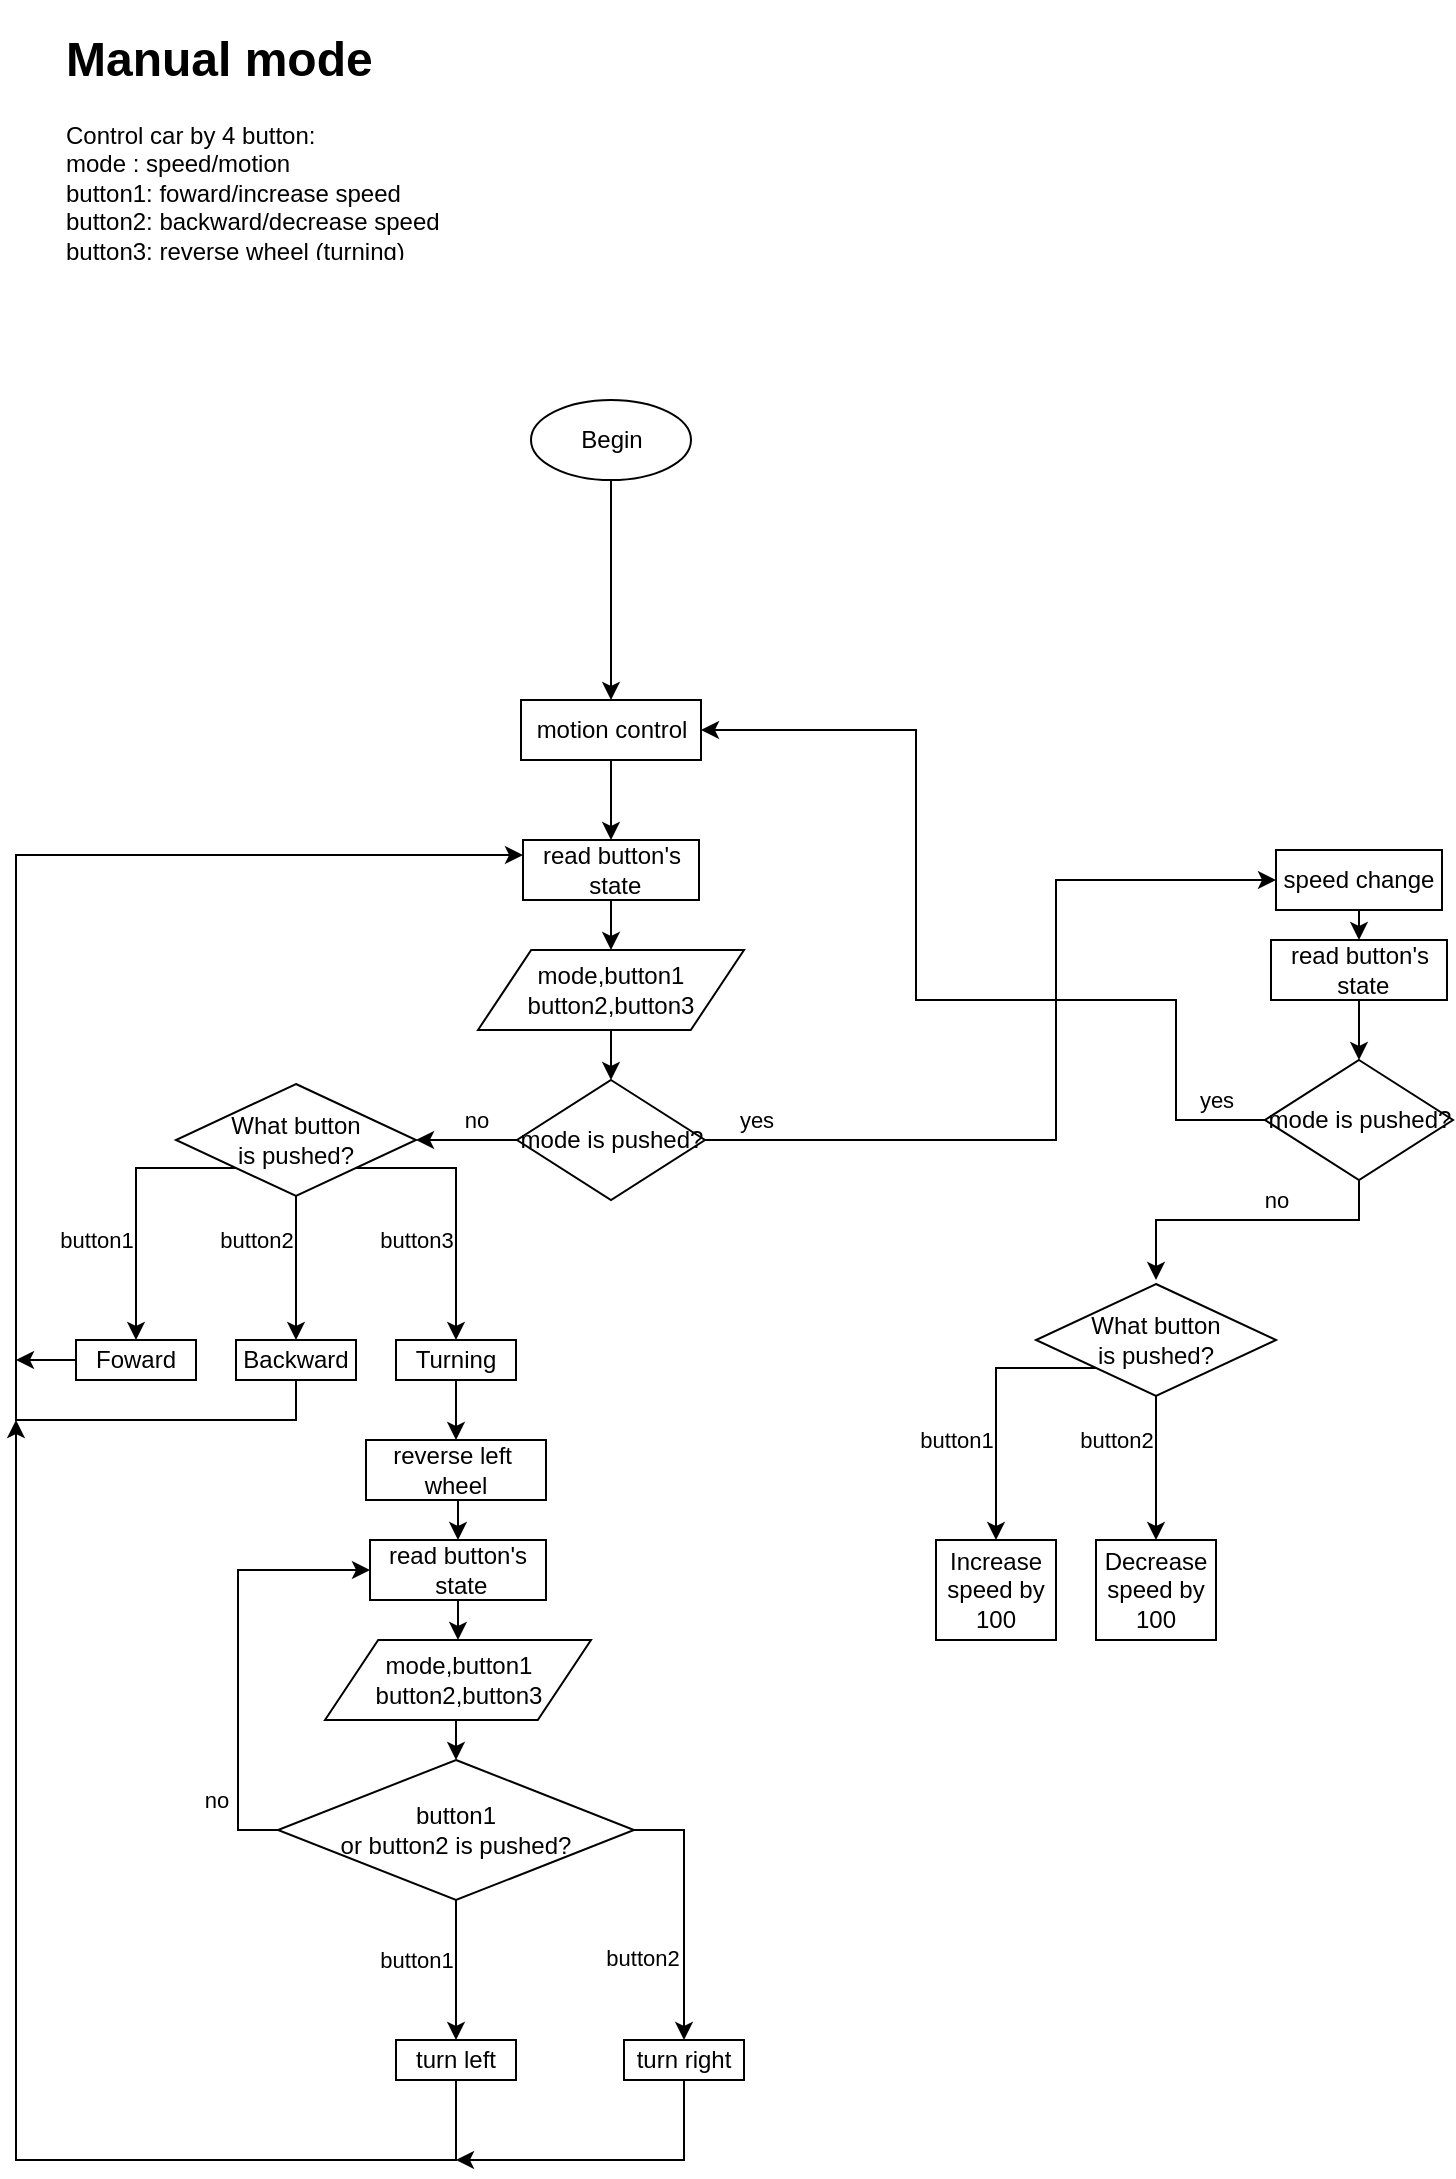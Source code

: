 <mxfile version="10.6.7" type="device"><diagram id="91WGFgZ4XwGnyD6kBq6L" name="Page-1"><mxGraphModel dx="1667" dy="440" grid="1" gridSize="10" guides="1" tooltips="1" connect="1" arrows="1" fold="1" page="1" pageScale="1" pageWidth="827" pageHeight="1169" math="0" shadow="0"><root><mxCell id="0"/><mxCell id="1" parent="0"/><mxCell id="ZSnbqZPVruUFmejql4bH-3" value="Begin" style="ellipse;whiteSpace=wrap;html=1;" vertex="1" parent="1"><mxGeometry x="257.5" y="220" width="80" height="40" as="geometry"/></mxCell><mxCell id="ZSnbqZPVruUFmejql4bH-4" value="&lt;h1&gt;Manual mode&lt;/h1&gt;&lt;div&gt;Control car by 4 button:&lt;/div&gt;&lt;div&gt;mode : speed/motion&lt;/div&gt;&lt;div&gt;button1: foward/increase speed&lt;/div&gt;&lt;div&gt;button2: backward/decrease speed&lt;/div&gt;&lt;div&gt;button3: reverse wheel (turning)&lt;/div&gt;" style="text;html=1;strokeColor=none;fillColor=none;spacing=5;spacingTop=-20;whiteSpace=wrap;overflow=hidden;rounded=0;" vertex="1" parent="1"><mxGeometry x="20" y="30" width="260" height="120" as="geometry"/></mxCell><mxCell id="ZSnbqZPVruUFmejql4bH-31" style="edgeStyle=orthogonalEdgeStyle;rounded=0;orthogonalLoop=1;jettySize=auto;html=1;exitX=0.5;exitY=1;exitDx=0;exitDy=0;entryX=0.5;entryY=0;entryDx=0;entryDy=0;" edge="1" parent="1" source="ZSnbqZPVruUFmejql4bH-14" target="ZSnbqZPVruUFmejql4bH-26"><mxGeometry relative="1" as="geometry"/></mxCell><mxCell id="ZSnbqZPVruUFmejql4bH-14" value="motion control" style="rounded=0;whiteSpace=wrap;html=1;" vertex="1" parent="1"><mxGeometry x="252.5" y="370" width="90" height="30" as="geometry"/></mxCell><mxCell id="ZSnbqZPVruUFmejql4bH-47" style="edgeStyle=orthogonalEdgeStyle;rounded=0;orthogonalLoop=1;jettySize=auto;html=1;exitX=0.5;exitY=1;exitDx=0;exitDy=0;entryX=0.5;entryY=0;entryDx=0;entryDy=0;" edge="1" parent="1" source="ZSnbqZPVruUFmejql4bH-15" target="ZSnbqZPVruUFmejql4bH-39"><mxGeometry relative="1" as="geometry"/></mxCell><mxCell id="ZSnbqZPVruUFmejql4bH-15" value="speed change" style="rounded=0;whiteSpace=wrap;html=1;" vertex="1" parent="1"><mxGeometry x="630" y="445" width="83" height="30" as="geometry"/></mxCell><mxCell id="ZSnbqZPVruUFmejql4bH-21" style="edgeStyle=orthogonalEdgeStyle;rounded=0;orthogonalLoop=1;jettySize=auto;html=1;exitX=0.5;exitY=1;exitDx=0;exitDy=0;entryX=0.5;entryY=0;entryDx=0;entryDy=0;" edge="1" parent="1" source="ZSnbqZPVruUFmejql4bH-3" target="ZSnbqZPVruUFmejql4bH-14"><mxGeometry relative="1" as="geometry"><mxPoint x="450" y="325" as="sourcePoint"/></mxGeometry></mxCell><mxCell id="ZSnbqZPVruUFmejql4bH-49" style="edgeStyle=orthogonalEdgeStyle;rounded=0;orthogonalLoop=1;jettySize=auto;html=1;exitX=0.5;exitY=1;exitDx=0;exitDy=0;entryX=0.5;entryY=0;entryDx=0;entryDy=0;" edge="1" parent="1" source="ZSnbqZPVruUFmejql4bH-26" target="ZSnbqZPVruUFmejql4bH-48"><mxGeometry relative="1" as="geometry"/></mxCell><mxCell id="ZSnbqZPVruUFmejql4bH-26" value="read button's&lt;br&gt;&amp;nbsp;state" style="rounded=0;whiteSpace=wrap;html=1;" vertex="1" parent="1"><mxGeometry x="253.5" y="440" width="88" height="30" as="geometry"/></mxCell><mxCell id="ZSnbqZPVruUFmejql4bH-37" value="yes" style="edgeStyle=orthogonalEdgeStyle;rounded=0;orthogonalLoop=1;jettySize=auto;html=1;exitX=1;exitY=0.5;exitDx=0;exitDy=0;entryX=0;entryY=0.5;entryDx=0;entryDy=0;" edge="1" parent="1" source="ZSnbqZPVruUFmejql4bH-34" target="ZSnbqZPVruUFmejql4bH-15"><mxGeometry x="-0.108" y="150" relative="1" as="geometry"><Array as="points"><mxPoint x="520" y="590"/><mxPoint x="520" y="460"/></Array><mxPoint as="offset"/></mxGeometry></mxCell><mxCell id="ZSnbqZPVruUFmejql4bH-54" value="no" style="edgeStyle=orthogonalEdgeStyle;rounded=0;orthogonalLoop=1;jettySize=auto;html=1;exitX=0;exitY=0.5;exitDx=0;exitDy=0;entryX=1;entryY=0.5;entryDx=0;entryDy=0;" edge="1" parent="1" source="ZSnbqZPVruUFmejql4bH-34" target="ZSnbqZPVruUFmejql4bH-53"><mxGeometry x="-0.176" y="-10" relative="1" as="geometry"><mxPoint as="offset"/></mxGeometry></mxCell><mxCell id="ZSnbqZPVruUFmejql4bH-34" value="mode is pushed?" style="rhombus;whiteSpace=wrap;html=1;" vertex="1" parent="1"><mxGeometry x="250.5" y="560" width="94" height="60" as="geometry"/></mxCell><mxCell id="ZSnbqZPVruUFmejql4bH-38" style="edgeStyle=orthogonalEdgeStyle;rounded=0;orthogonalLoop=1;jettySize=auto;html=1;exitX=0.5;exitY=1;exitDx=0;exitDy=0;entryX=0.5;entryY=0;entryDx=0;entryDy=0;" edge="1" parent="1" source="ZSnbqZPVruUFmejql4bH-39" target="ZSnbqZPVruUFmejql4bH-40"><mxGeometry relative="1" as="geometry"/></mxCell><mxCell id="ZSnbqZPVruUFmejql4bH-39" value="read button's&lt;br&gt;&amp;nbsp;state" style="rounded=0;whiteSpace=wrap;html=1;" vertex="1" parent="1"><mxGeometry x="627.5" y="490" width="88" height="30" as="geometry"/></mxCell><mxCell id="ZSnbqZPVruUFmejql4bH-42" value="yes" style="edgeStyle=orthogonalEdgeStyle;rounded=0;orthogonalLoop=1;jettySize=auto;html=1;entryX=1;entryY=0.5;entryDx=0;entryDy=0;exitX=0;exitY=0.5;exitDx=0;exitDy=0;" edge="1" parent="1" source="ZSnbqZPVruUFmejql4bH-40" target="ZSnbqZPVruUFmejql4bH-14"><mxGeometry x="-0.897" y="-10" relative="1" as="geometry"><mxPoint x="580" y="580" as="sourcePoint"/><mxPoint x="544.5" y="580" as="targetPoint"/><Array as="points"><mxPoint x="580" y="580"/><mxPoint x="580" y="520"/><mxPoint x="450" y="520"/><mxPoint x="450" y="385"/></Array><mxPoint as="offset"/></mxGeometry></mxCell><mxCell id="ZSnbqZPVruUFmejql4bH-112" value="no" style="edgeStyle=orthogonalEdgeStyle;rounded=0;orthogonalLoop=1;jettySize=auto;html=1;exitX=0.5;exitY=1;exitDx=0;exitDy=0;" edge="1" parent="1" source="ZSnbqZPVruUFmejql4bH-40"><mxGeometry x="-0.184" y="-10" relative="1" as="geometry"><mxPoint x="570" y="660" as="targetPoint"/><Array as="points"><mxPoint x="672" y="630"/><mxPoint x="570" y="630"/></Array><mxPoint as="offset"/></mxGeometry></mxCell><mxCell id="ZSnbqZPVruUFmejql4bH-40" value="mode is pushed?" style="rhombus;whiteSpace=wrap;html=1;" vertex="1" parent="1"><mxGeometry x="624.5" y="550" width="94" height="60" as="geometry"/></mxCell><mxCell id="ZSnbqZPVruUFmejql4bH-50" style="edgeStyle=orthogonalEdgeStyle;rounded=0;orthogonalLoop=1;jettySize=auto;html=1;exitX=0.5;exitY=1;exitDx=0;exitDy=0;entryX=0.5;entryY=0;entryDx=0;entryDy=0;" edge="1" parent="1" source="ZSnbqZPVruUFmejql4bH-48" target="ZSnbqZPVruUFmejql4bH-34"><mxGeometry relative="1" as="geometry"/></mxCell><mxCell id="ZSnbqZPVruUFmejql4bH-48" value="mode,button1&lt;br&gt;button2,button3&lt;br&gt;" style="shape=parallelogram;perimeter=parallelogramPerimeter;whiteSpace=wrap;html=1;" vertex="1" parent="1"><mxGeometry x="231" y="495" width="133" height="40" as="geometry"/></mxCell><mxCell id="ZSnbqZPVruUFmejql4bH-56" value="button1" style="edgeStyle=orthogonalEdgeStyle;rounded=0;orthogonalLoop=1;jettySize=auto;html=1;exitX=0;exitY=1;exitDx=0;exitDy=0;entryX=0.5;entryY=0;entryDx=0;entryDy=0;" edge="1" parent="1" source="ZSnbqZPVruUFmejql4bH-53" target="ZSnbqZPVruUFmejql4bH-60"><mxGeometry x="-0.265" y="41" relative="1" as="geometry"><mxPoint x="60" y="690" as="targetPoint"/><Array as="points"><mxPoint x="60" y="604"/></Array><mxPoint x="-61" y="36" as="offset"/></mxGeometry></mxCell><mxCell id="ZSnbqZPVruUFmejql4bH-57" value="button2" style="edgeStyle=orthogonalEdgeStyle;rounded=0;orthogonalLoop=1;jettySize=auto;html=1;exitX=0.5;exitY=1;exitDx=0;exitDy=0;" edge="1" parent="1" source="ZSnbqZPVruUFmejql4bH-53"><mxGeometry x="-0.389" y="-20" relative="1" as="geometry"><mxPoint x="140" y="690" as="targetPoint"/><mxPoint as="offset"/></mxGeometry></mxCell><mxCell id="ZSnbqZPVruUFmejql4bH-58" value="button3" style="edgeStyle=orthogonalEdgeStyle;rounded=0;orthogonalLoop=1;jettySize=auto;html=1;exitX=1;exitY=1;exitDx=0;exitDy=0;entryX=0.5;entryY=0;entryDx=0;entryDy=0;" edge="1" parent="1" source="ZSnbqZPVruUFmejql4bH-53" target="ZSnbqZPVruUFmejql4bH-70"><mxGeometry x="0.265" y="-20" relative="1" as="geometry"><mxPoint x="220" y="690" as="targetPoint"/><Array as="points"><mxPoint x="220" y="604"/></Array><mxPoint as="offset"/></mxGeometry></mxCell><mxCell id="ZSnbqZPVruUFmejql4bH-53" value="What button&lt;br&gt;is pushed?" style="rhombus;whiteSpace=wrap;html=1;" vertex="1" parent="1"><mxGeometry x="80" y="562" width="120" height="56" as="geometry"/></mxCell><mxCell id="ZSnbqZPVruUFmejql4bH-69" style="edgeStyle=orthogonalEdgeStyle;rounded=0;orthogonalLoop=1;jettySize=auto;html=1;exitX=0;exitY=0.5;exitDx=0;exitDy=0;" edge="1" parent="1" source="ZSnbqZPVruUFmejql4bH-60"><mxGeometry relative="1" as="geometry"><mxPoint y="700" as="targetPoint"/></mxGeometry></mxCell><mxCell id="ZSnbqZPVruUFmejql4bH-60" value="Foward" style="rounded=0;whiteSpace=wrap;html=1;" vertex="1" parent="1"><mxGeometry x="30" y="690" width="60" height="20" as="geometry"/></mxCell><mxCell id="ZSnbqZPVruUFmejql4bH-65" style="edgeStyle=orthogonalEdgeStyle;rounded=0;orthogonalLoop=1;jettySize=auto;html=1;exitX=0.5;exitY=1;exitDx=0;exitDy=0;entryX=0;entryY=0.25;entryDx=0;entryDy=0;" edge="1" parent="1" source="ZSnbqZPVruUFmejql4bH-64" target="ZSnbqZPVruUFmejql4bH-26"><mxGeometry relative="1" as="geometry"><Array as="points"><mxPoint x="140" y="730"/><mxPoint y="730"/><mxPoint y="448"/></Array></mxGeometry></mxCell><mxCell id="ZSnbqZPVruUFmejql4bH-64" value="Backward" style="rounded=0;whiteSpace=wrap;html=1;" vertex="1" parent="1"><mxGeometry x="110" y="690" width="60" height="20" as="geometry"/></mxCell><mxCell id="ZSnbqZPVruUFmejql4bH-73" style="edgeStyle=orthogonalEdgeStyle;rounded=0;orthogonalLoop=1;jettySize=auto;html=1;exitX=0.5;exitY=1;exitDx=0;exitDy=0;entryX=0.5;entryY=0;entryDx=0;entryDy=0;" edge="1" parent="1" source="ZSnbqZPVruUFmejql4bH-70" target="ZSnbqZPVruUFmejql4bH-74"><mxGeometry relative="1" as="geometry"><mxPoint x="220" y="760" as="targetPoint"/></mxGeometry></mxCell><mxCell id="ZSnbqZPVruUFmejql4bH-70" value="Turning" style="rounded=0;whiteSpace=wrap;html=1;" vertex="1" parent="1"><mxGeometry x="190" y="690" width="60" height="20" as="geometry"/></mxCell><mxCell id="ZSnbqZPVruUFmejql4bH-78" style="edgeStyle=orthogonalEdgeStyle;rounded=0;orthogonalLoop=1;jettySize=auto;html=1;exitX=0.5;exitY=1;exitDx=0;exitDy=0;entryX=0.5;entryY=0;entryDx=0;entryDy=0;" edge="1" parent="1" source="ZSnbqZPVruUFmejql4bH-74" target="ZSnbqZPVruUFmejql4bH-76"><mxGeometry relative="1" as="geometry"/></mxCell><mxCell id="ZSnbqZPVruUFmejql4bH-74" value="reverse left&amp;nbsp;&lt;br&gt;wheel&lt;br&gt;" style="rounded=0;whiteSpace=wrap;html=1;" vertex="1" parent="1"><mxGeometry x="175" y="740" width="90" height="30" as="geometry"/></mxCell><mxCell id="ZSnbqZPVruUFmejql4bH-80" style="edgeStyle=orthogonalEdgeStyle;rounded=0;orthogonalLoop=1;jettySize=auto;html=1;exitX=0.5;exitY=1;exitDx=0;exitDy=0;entryX=0.5;entryY=0;entryDx=0;entryDy=0;" edge="1" parent="1" source="ZSnbqZPVruUFmejql4bH-76" target="ZSnbqZPVruUFmejql4bH-79"><mxGeometry relative="1" as="geometry"/></mxCell><mxCell id="ZSnbqZPVruUFmejql4bH-76" value="read button's&lt;br&gt;&amp;nbsp;state" style="rounded=0;whiteSpace=wrap;html=1;" vertex="1" parent="1"><mxGeometry x="177" y="790" width="88" height="30" as="geometry"/></mxCell><mxCell id="ZSnbqZPVruUFmejql4bH-82" style="edgeStyle=orthogonalEdgeStyle;rounded=0;orthogonalLoop=1;jettySize=auto;html=1;exitX=0.5;exitY=1;exitDx=0;exitDy=0;entryX=0.5;entryY=0;entryDx=0;entryDy=0;" edge="1" parent="1" source="ZSnbqZPVruUFmejql4bH-79" target="ZSnbqZPVruUFmejql4bH-81"><mxGeometry relative="1" as="geometry"/></mxCell><mxCell id="ZSnbqZPVruUFmejql4bH-79" value="mode,button1&lt;br&gt;button2,button3&lt;br&gt;" style="shape=parallelogram;perimeter=parallelogramPerimeter;whiteSpace=wrap;html=1;" vertex="1" parent="1"><mxGeometry x="154.5" y="840" width="133" height="40" as="geometry"/></mxCell><mxCell id="ZSnbqZPVruUFmejql4bH-85" value="no" style="edgeStyle=orthogonalEdgeStyle;rounded=0;orthogonalLoop=1;jettySize=auto;html=1;exitX=0;exitY=0.5;exitDx=0;exitDy=0;entryX=0;entryY=0.5;entryDx=0;entryDy=0;" edge="1" parent="1" source="ZSnbqZPVruUFmejql4bH-81" target="ZSnbqZPVruUFmejql4bH-76"><mxGeometry x="-0.815" y="-19" relative="1" as="geometry"><mxPoint x="-30" y="-15" as="offset"/></mxGeometry></mxCell><mxCell id="ZSnbqZPVruUFmejql4bH-87" value="button2" style="edgeStyle=orthogonalEdgeStyle;rounded=0;orthogonalLoop=1;jettySize=auto;html=1;exitX=1;exitY=0.5;exitDx=0;exitDy=0;entryX=0.5;entryY=0;entryDx=0;entryDy=0;" edge="1" parent="1" source="ZSnbqZPVruUFmejql4bH-81" target="ZSnbqZPVruUFmejql4bH-90"><mxGeometry x="0.365" y="-21" relative="1" as="geometry"><mxPoint x="330" y="1040" as="targetPoint"/><mxPoint as="offset"/></mxGeometry></mxCell><mxCell id="ZSnbqZPVruUFmejql4bH-88" value="button1" style="edgeStyle=orthogonalEdgeStyle;rounded=0;orthogonalLoop=1;jettySize=auto;html=1;exitX=0.5;exitY=1;exitDx=0;exitDy=0;" edge="1" parent="1" source="ZSnbqZPVruUFmejql4bH-81"><mxGeometry x="-0.143" y="-20" relative="1" as="geometry"><mxPoint x="220" y="1040" as="targetPoint"/><mxPoint as="offset"/></mxGeometry></mxCell><mxCell id="ZSnbqZPVruUFmejql4bH-81" value="button1&lt;br&gt;or button2 is pushed?&lt;br&gt;" style="rhombus;whiteSpace=wrap;html=1;" vertex="1" parent="1"><mxGeometry x="131" y="900" width="178" height="70" as="geometry"/></mxCell><mxCell id="ZSnbqZPVruUFmejql4bH-92" style="edgeStyle=orthogonalEdgeStyle;rounded=0;orthogonalLoop=1;jettySize=auto;html=1;exitX=0.5;exitY=1;exitDx=0;exitDy=0;" edge="1" parent="1" source="ZSnbqZPVruUFmejql4bH-89"><mxGeometry relative="1" as="geometry"><mxPoint y="730" as="targetPoint"/><Array as="points"><mxPoint x="220" y="1100"/><mxPoint y="1100"/></Array></mxGeometry></mxCell><mxCell id="ZSnbqZPVruUFmejql4bH-89" value="turn left" style="rounded=0;whiteSpace=wrap;html=1;" vertex="1" parent="1"><mxGeometry x="190" y="1040" width="60" height="20" as="geometry"/></mxCell><mxCell id="ZSnbqZPVruUFmejql4bH-102" style="edgeStyle=orthogonalEdgeStyle;rounded=0;orthogonalLoop=1;jettySize=auto;html=1;exitX=0.5;exitY=1;exitDx=0;exitDy=0;" edge="1" parent="1" source="ZSnbqZPVruUFmejql4bH-90"><mxGeometry relative="1" as="geometry"><mxPoint x="220" y="1100" as="targetPoint"/><Array as="points"><mxPoint x="334" y="1100"/></Array></mxGeometry></mxCell><mxCell id="ZSnbqZPVruUFmejql4bH-90" value="turn right" style="rounded=0;whiteSpace=wrap;html=1;" vertex="1" parent="1"><mxGeometry x="304" y="1040" width="60" height="20" as="geometry"/></mxCell><mxCell id="ZSnbqZPVruUFmejql4bH-105" value="button1" style="edgeStyle=orthogonalEdgeStyle;rounded=0;orthogonalLoop=1;jettySize=auto;html=1;exitX=0;exitY=1;exitDx=0;exitDy=0;entryX=0.5;entryY=0;entryDx=0;entryDy=0;" edge="1" source="ZSnbqZPVruUFmejql4bH-108" target="ZSnbqZPVruUFmejql4bH-109" parent="1"><mxGeometry x="-0.265" y="41" relative="1" as="geometry"><mxPoint x="490" y="790" as="targetPoint"/><Array as="points"><mxPoint x="490" y="704"/></Array><mxPoint x="-61" y="36" as="offset"/></mxGeometry></mxCell><mxCell id="ZSnbqZPVruUFmejql4bH-106" value="button2" style="edgeStyle=orthogonalEdgeStyle;rounded=0;orthogonalLoop=1;jettySize=auto;html=1;exitX=0.5;exitY=1;exitDx=0;exitDy=0;" edge="1" source="ZSnbqZPVruUFmejql4bH-108" parent="1"><mxGeometry x="-0.389" y="-20" relative="1" as="geometry"><mxPoint x="570" y="790" as="targetPoint"/><mxPoint as="offset"/></mxGeometry></mxCell><mxCell id="ZSnbqZPVruUFmejql4bH-108" value="What button&lt;br&gt;is pushed?" style="rhombus;whiteSpace=wrap;html=1;" vertex="1" parent="1"><mxGeometry x="510" y="662" width="120" height="56" as="geometry"/></mxCell><mxCell id="ZSnbqZPVruUFmejql4bH-109" value="Increase speed by 100" style="rounded=0;whiteSpace=wrap;html=1;" vertex="1" parent="1"><mxGeometry x="460" y="790" width="60" height="50" as="geometry"/></mxCell><mxCell id="ZSnbqZPVruUFmejql4bH-110" value="Decrease&lt;br&gt;speed by 100" style="rounded=0;whiteSpace=wrap;html=1;" vertex="1" parent="1"><mxGeometry x="540" y="790" width="60" height="50" as="geometry"/></mxCell></root></mxGraphModel></diagram></mxfile>